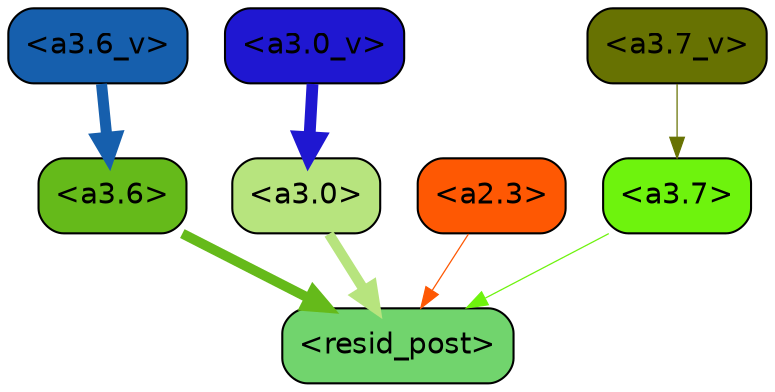 strict digraph "" {
	graph [bgcolor=transparent,
		layout=dot,
		overlap=false,
		splines=true
	];
	"<a3.7>"	[color=black,
		fillcolor="#6ef30d",
		fontname=Helvetica,
		shape=box,
		style="filled, rounded"];
	"<resid_post>"	[color=black,
		fillcolor="#71d46d",
		fontname=Helvetica,
		shape=box,
		style="filled, rounded"];
	"<a3.7>" -> "<resid_post>"	[color="#6ef30d",
		penwidth=0.6];
	"<a3.6>"	[color=black,
		fillcolor="#65ba1a",
		fontname=Helvetica,
		shape=box,
		style="filled, rounded"];
	"<a3.6>" -> "<resid_post>"	[color="#65ba1a",
		penwidth=4.751592040061951];
	"<a3.0>"	[color=black,
		fillcolor="#b7e47e",
		fontname=Helvetica,
		shape=box,
		style="filled, rounded"];
	"<a3.0>" -> "<resid_post>"	[color="#b7e47e",
		penwidth=4.904066681861877];
	"<a2.3>"	[color=black,
		fillcolor="#fe5803",
		fontname=Helvetica,
		shape=box,
		style="filled, rounded"];
	"<a2.3>" -> "<resid_post>"	[color="#fe5803",
		penwidth=0.6];
	"<a3.7_v>"	[color=black,
		fillcolor="#677202",
		fontname=Helvetica,
		shape=box,
		style="filled, rounded"];
	"<a3.7_v>" -> "<a3.7>"	[color="#677202",
		penwidth=0.6];
	"<a3.6_v>"	[color=black,
		fillcolor="#165fad",
		fontname=Helvetica,
		shape=box,
		style="filled, rounded"];
	"<a3.6_v>" -> "<a3.6>"	[color="#165fad",
		penwidth=5.297133803367615];
	"<a3.0_v>"	[color=black,
		fillcolor="#1f17d1",
		fontname=Helvetica,
		shape=box,
		style="filled, rounded"];
	"<a3.0_v>" -> "<a3.0>"	[color="#1f17d1",
		penwidth=5.680712580680847];
}
